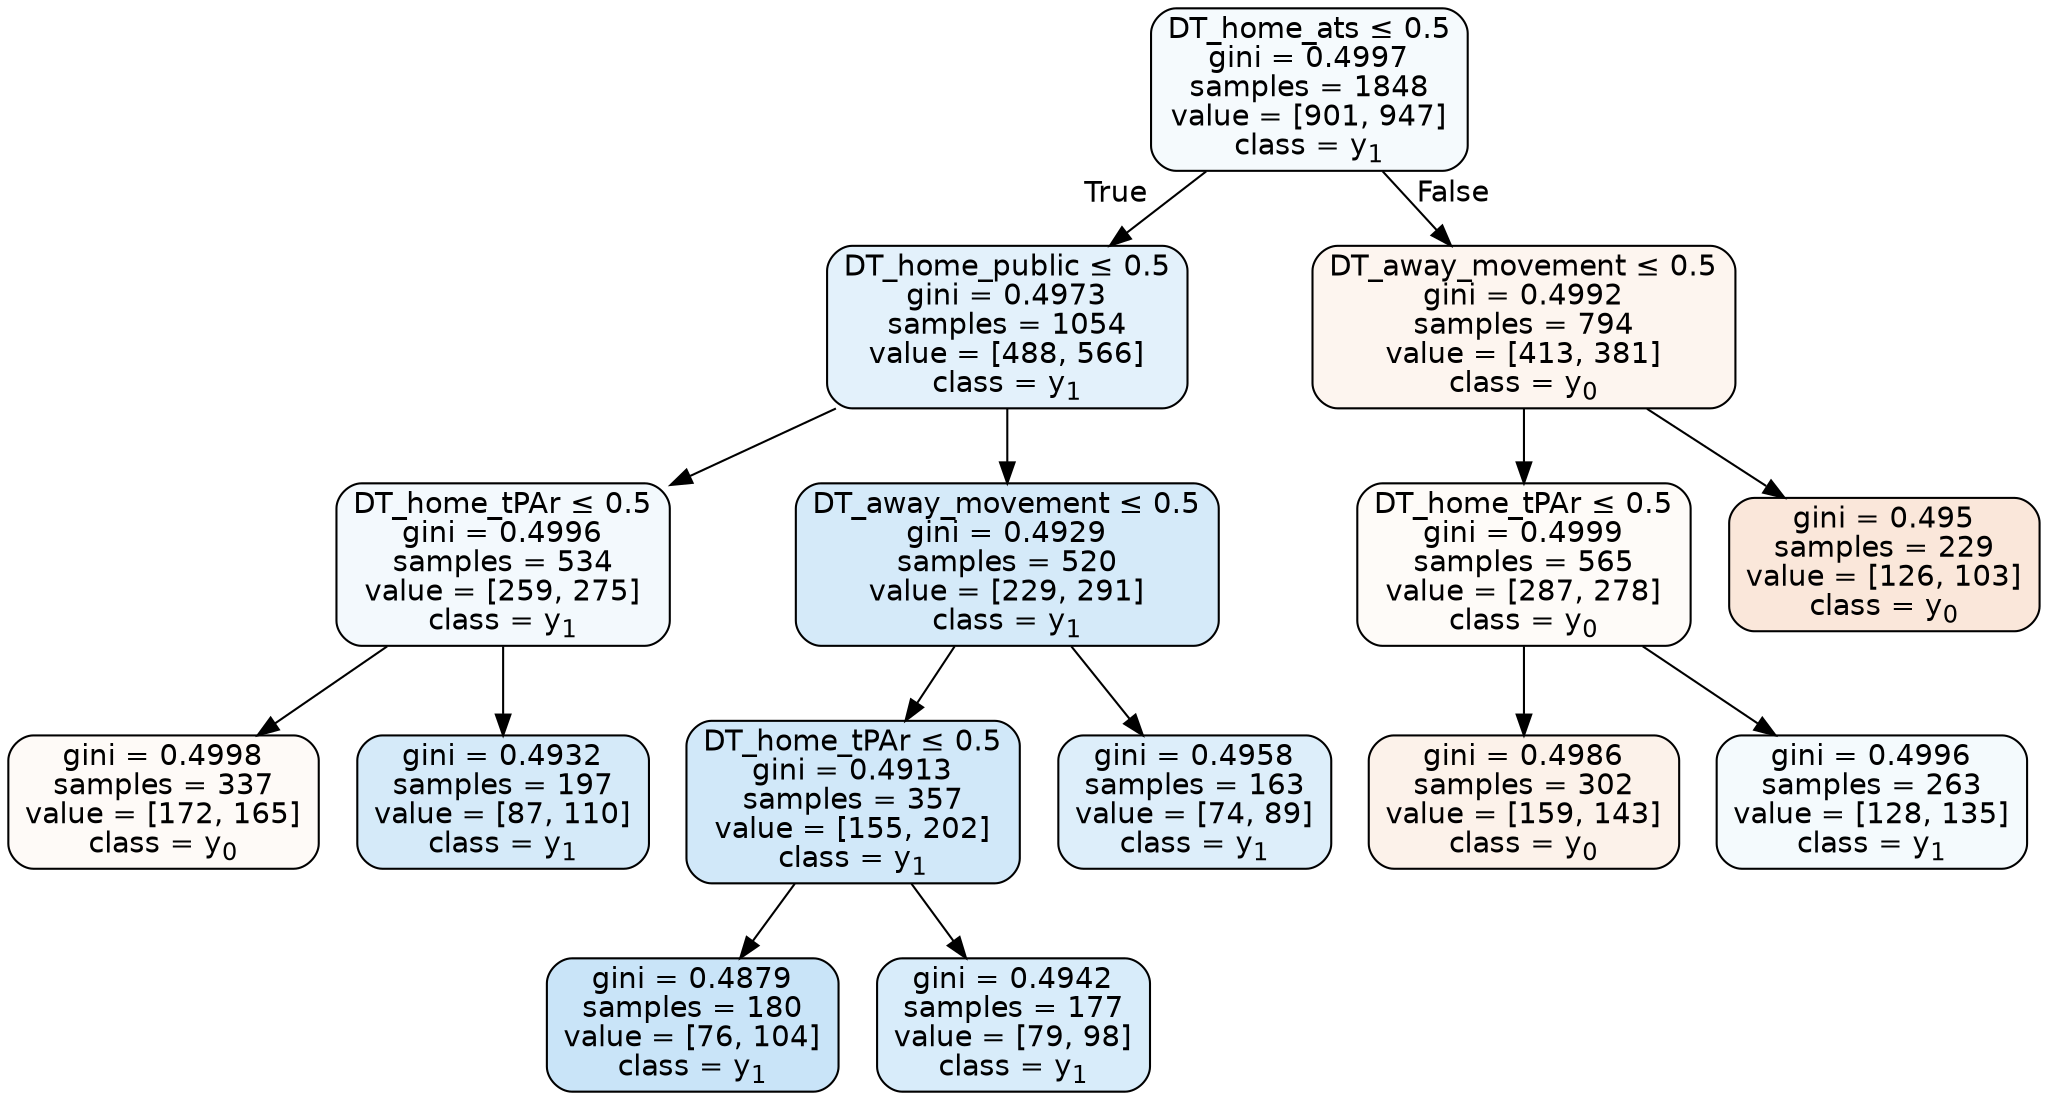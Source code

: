 digraph Tree {
node [shape=box, style="filled, rounded", color="black", fontname=helvetica] ;
edge [fontname=helvetica] ;
0 [label=<DT_home_ats &le; 0.5<br/>gini = 0.4997<br/>samples = 1848<br/>value = [901, 947]<br/>class = y<SUB>1</SUB>>, fillcolor="#399de50c"] ;
1 [label=<DT_home_public &le; 0.5<br/>gini = 0.4973<br/>samples = 1054<br/>value = [488, 566]<br/>class = y<SUB>1</SUB>>, fillcolor="#399de523"] ;
0 -> 1 [labeldistance=2.5, labelangle=45, headlabel="True"] ;
2 [label=<DT_home_tPAr &le; 0.5<br/>gini = 0.4996<br/>samples = 534<br/>value = [259, 275]<br/>class = y<SUB>1</SUB>>, fillcolor="#399de50f"] ;
1 -> 2 ;
3 [label=<gini = 0.4998<br/>samples = 337<br/>value = [172, 165]<br/>class = y<SUB>0</SUB>>, fillcolor="#e581390a"] ;
2 -> 3 ;
4 [label=<gini = 0.4932<br/>samples = 197<br/>value = [87, 110]<br/>class = y<SUB>1</SUB>>, fillcolor="#399de535"] ;
2 -> 4 ;
5 [label=<DT_away_movement &le; 0.5<br/>gini = 0.4929<br/>samples = 520<br/>value = [229, 291]<br/>class = y<SUB>1</SUB>>, fillcolor="#399de536"] ;
1 -> 5 ;
6 [label=<DT_home_tPAr &le; 0.5<br/>gini = 0.4913<br/>samples = 357<br/>value = [155, 202]<br/>class = y<SUB>1</SUB>>, fillcolor="#399de53b"] ;
5 -> 6 ;
7 [label=<gini = 0.4879<br/>samples = 180<br/>value = [76, 104]<br/>class = y<SUB>1</SUB>>, fillcolor="#399de545"] ;
6 -> 7 ;
8 [label=<gini = 0.4942<br/>samples = 177<br/>value = [79, 98]<br/>class = y<SUB>1</SUB>>, fillcolor="#399de531"] ;
6 -> 8 ;
9 [label=<gini = 0.4958<br/>samples = 163<br/>value = [74, 89]<br/>class = y<SUB>1</SUB>>, fillcolor="#399de52b"] ;
5 -> 9 ;
10 [label=<DT_away_movement &le; 0.5<br/>gini = 0.4992<br/>samples = 794<br/>value = [413, 381]<br/>class = y<SUB>0</SUB>>, fillcolor="#e5813914"] ;
0 -> 10 [labeldistance=2.5, labelangle=-45, headlabel="False"] ;
11 [label=<DT_home_tPAr &le; 0.5<br/>gini = 0.4999<br/>samples = 565<br/>value = [287, 278]<br/>class = y<SUB>0</SUB>>, fillcolor="#e5813908"] ;
10 -> 11 ;
12 [label=<gini = 0.4986<br/>samples = 302<br/>value = [159, 143]<br/>class = y<SUB>0</SUB>>, fillcolor="#e581391a"] ;
11 -> 12 ;
13 [label=<gini = 0.4996<br/>samples = 263<br/>value = [128, 135]<br/>class = y<SUB>1</SUB>>, fillcolor="#399de50d"] ;
11 -> 13 ;
14 [label=<gini = 0.495<br/>samples = 229<br/>value = [126, 103]<br/>class = y<SUB>0</SUB>>, fillcolor="#e581392f"] ;
10 -> 14 ;
}